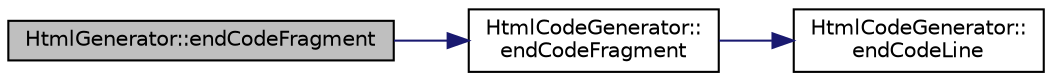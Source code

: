 digraph "HtmlGenerator::endCodeFragment"
{
 // LATEX_PDF_SIZE
  edge [fontname="Helvetica",fontsize="10",labelfontname="Helvetica",labelfontsize="10"];
  node [fontname="Helvetica",fontsize="10",shape=record];
  rankdir="LR";
  Node1 [label="HtmlGenerator::endCodeFragment",height=0.2,width=0.4,color="black", fillcolor="grey75", style="filled", fontcolor="black",tooltip=" "];
  Node1 -> Node2 [color="midnightblue",fontsize="10",style="solid",fontname="Helvetica"];
  Node2 [label="HtmlCodeGenerator::\lendCodeFragment",height=0.2,width=0.4,color="black", fillcolor="white", style="filled",URL="$classHtmlCodeGenerator.html#a7dd72e7c8eb935ec397064fdb0755c4c",tooltip=" "];
  Node2 -> Node3 [color="midnightblue",fontsize="10",style="solid",fontname="Helvetica"];
  Node3 [label="HtmlCodeGenerator::\lendCodeLine",height=0.2,width=0.4,color="black", fillcolor="white", style="filled",URL="$classHtmlCodeGenerator.html#ab0909b2a97301c8da4fcbf83831c84b3",tooltip=" "];
}
